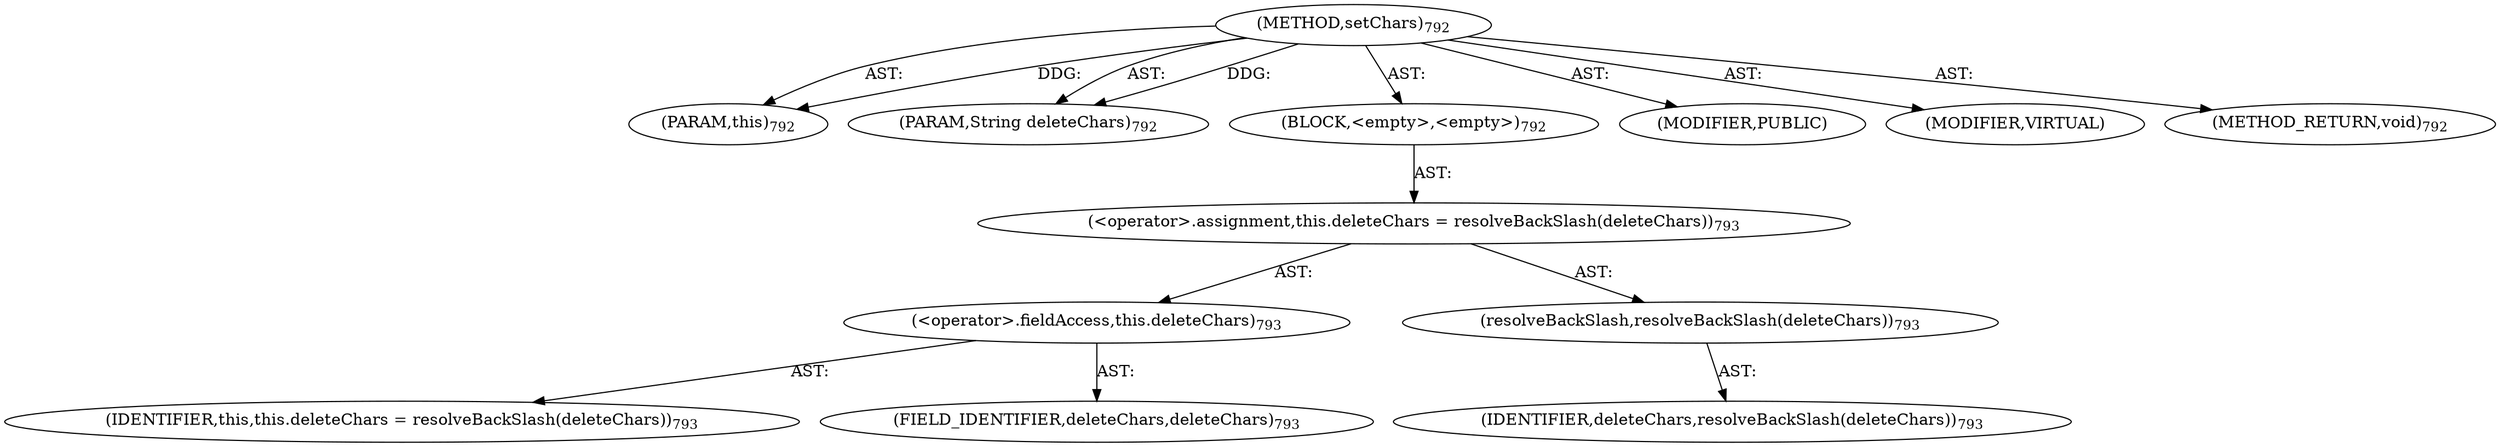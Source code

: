 digraph "setChars" {  
"111669149751" [label = <(METHOD,setChars)<SUB>792</SUB>> ]
"115964117018" [label = <(PARAM,this)<SUB>792</SUB>> ]
"115964117094" [label = <(PARAM,String deleteChars)<SUB>792</SUB>> ]
"25769803884" [label = <(BLOCK,&lt;empty&gt;,&lt;empty&gt;)<SUB>792</SUB>> ]
"30064771483" [label = <(&lt;operator&gt;.assignment,this.deleteChars = resolveBackSlash(deleteChars))<SUB>793</SUB>> ]
"30064771484" [label = <(&lt;operator&gt;.fieldAccess,this.deleteChars)<SUB>793</SUB>> ]
"68719476766" [label = <(IDENTIFIER,this,this.deleteChars = resolveBackSlash(deleteChars))<SUB>793</SUB>> ]
"55834575000" [label = <(FIELD_IDENTIFIER,deleteChars,deleteChars)<SUB>793</SUB>> ]
"30064771485" [label = <(resolveBackSlash,resolveBackSlash(deleteChars))<SUB>793</SUB>> ]
"68719477054" [label = <(IDENTIFIER,deleteChars,resolveBackSlash(deleteChars))<SUB>793</SUB>> ]
"133143986331" [label = <(MODIFIER,PUBLIC)> ]
"133143986332" [label = <(MODIFIER,VIRTUAL)> ]
"128849018935" [label = <(METHOD_RETURN,void)<SUB>792</SUB>> ]
  "111669149751" -> "115964117018"  [ label = "AST: "] 
  "111669149751" -> "115964117094"  [ label = "AST: "] 
  "111669149751" -> "25769803884"  [ label = "AST: "] 
  "111669149751" -> "133143986331"  [ label = "AST: "] 
  "111669149751" -> "133143986332"  [ label = "AST: "] 
  "111669149751" -> "128849018935"  [ label = "AST: "] 
  "25769803884" -> "30064771483"  [ label = "AST: "] 
  "30064771483" -> "30064771484"  [ label = "AST: "] 
  "30064771483" -> "30064771485"  [ label = "AST: "] 
  "30064771484" -> "68719476766"  [ label = "AST: "] 
  "30064771484" -> "55834575000"  [ label = "AST: "] 
  "30064771485" -> "68719477054"  [ label = "AST: "] 
  "111669149751" -> "115964117018"  [ label = "DDG: "] 
  "111669149751" -> "115964117094"  [ label = "DDG: "] 
}
